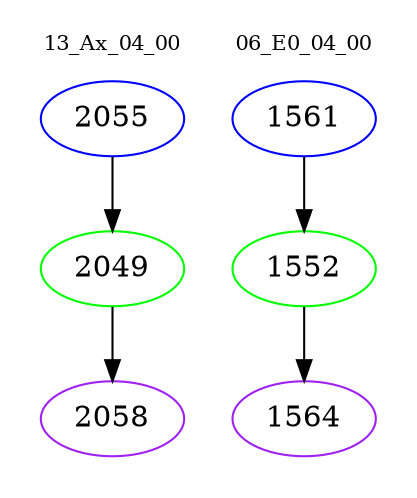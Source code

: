 digraph{
subgraph cluster_0 {
color = white
label = "13_Ax_04_00";
fontsize=10;
T0_2055 [label="2055", color="blue"]
T0_2055 -> T0_2049 [color="black"]
T0_2049 [label="2049", color="green"]
T0_2049 -> T0_2058 [color="black"]
T0_2058 [label="2058", color="purple"]
}
subgraph cluster_1 {
color = white
label = "06_E0_04_00";
fontsize=10;
T1_1561 [label="1561", color="blue"]
T1_1561 -> T1_1552 [color="black"]
T1_1552 [label="1552", color="green"]
T1_1552 -> T1_1564 [color="black"]
T1_1564 [label="1564", color="purple"]
}
}
